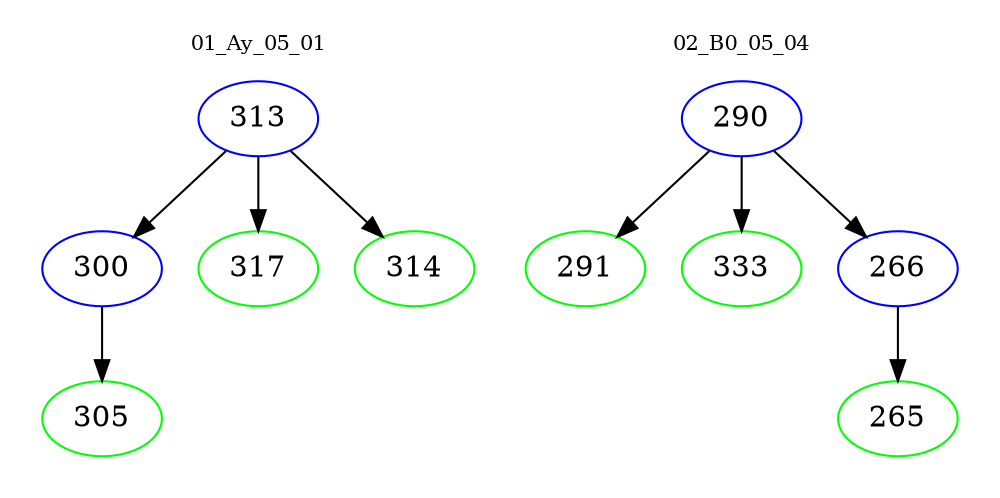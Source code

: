 digraph{
subgraph cluster_0 {
color = white
label = "01_Ay_05_01";
fontsize=10;
T0_313 [label="313", color="blue"]
T0_313 -> T0_300 [color="black"]
T0_300 [label="300", color="blue"]
T0_300 -> T0_305 [color="black"]
T0_305 [label="305", color="green"]
T0_313 -> T0_317 [color="black"]
T0_317 [label="317", color="green"]
T0_313 -> T0_314 [color="black"]
T0_314 [label="314", color="green"]
}
subgraph cluster_1 {
color = white
label = "02_B0_05_04";
fontsize=10;
T1_290 [label="290", color="blue"]
T1_290 -> T1_291 [color="black"]
T1_291 [label="291", color="green"]
T1_290 -> T1_333 [color="black"]
T1_333 [label="333", color="green"]
T1_290 -> T1_266 [color="black"]
T1_266 [label="266", color="blue"]
T1_266 -> T1_265 [color="black"]
T1_265 [label="265", color="green"]
}
}
